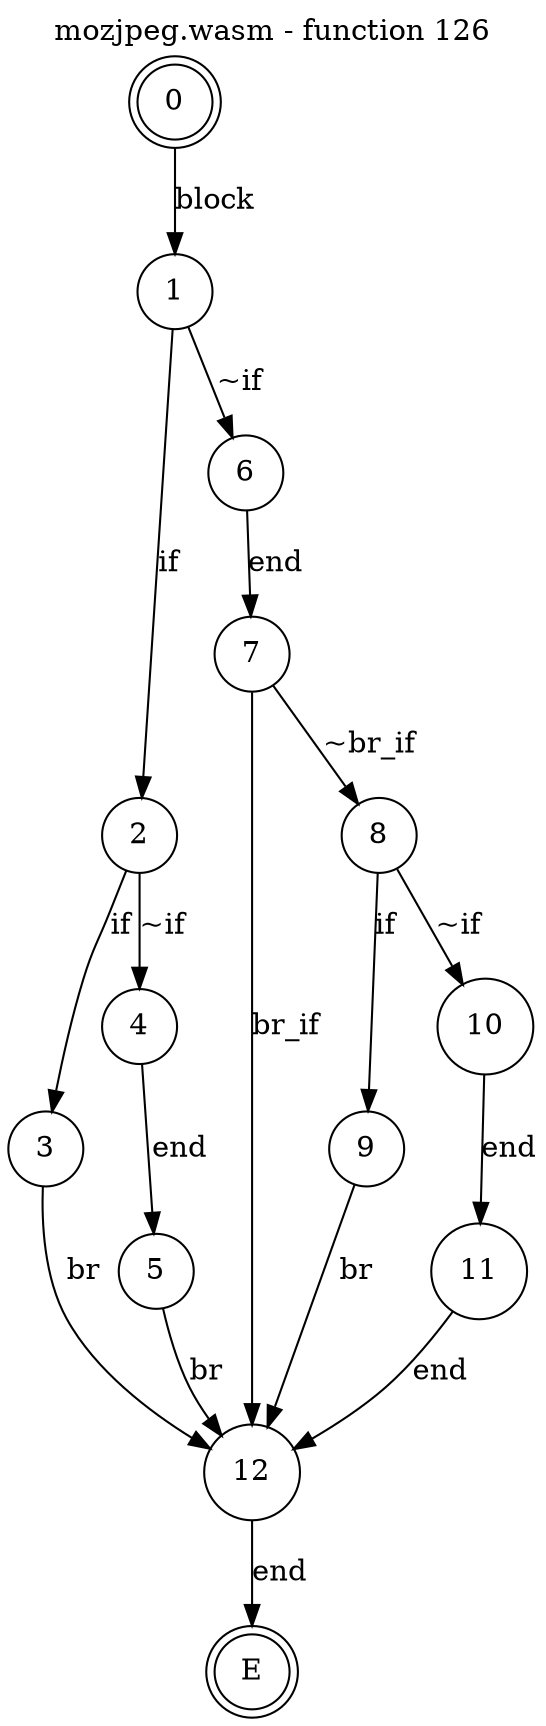 digraph finite_state_machine {
    label = "mozjpeg.wasm - function 126"
    labelloc =  t
    labelfontsize = 16
    labelfontcolor = black
    labelfontname = "Helvetica"
    node [shape = doublecircle]; 0 E ;
    node [shape = circle];
    0 -> 1[label="block"];
    1 -> 2[label="if"];
    1 -> 6[label="~if"];
    2 -> 3[label="if"];
    2 -> 4[label="~if"];
    3 -> 12[label="br"];
    4 -> 5[label="end"];
    5 -> 12[label="br"];
    6 -> 7[label="end"];
    7 -> 8[label="~br_if"];
    7 -> 12[label="br_if"];
    8 -> 9[label="if"];
    8 -> 10[label="~if"];
    9 -> 12[label="br"];
    10 -> 11[label="end"];
    11 -> 12[label="end"];
    12 -> E[label="end"];
}
